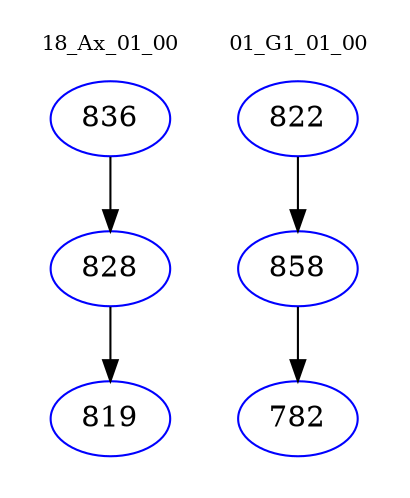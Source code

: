 digraph{
subgraph cluster_0 {
color = white
label = "18_Ax_01_00";
fontsize=10;
T0_836 [label="836", color="blue"]
T0_836 -> T0_828 [color="black"]
T0_828 [label="828", color="blue"]
T0_828 -> T0_819 [color="black"]
T0_819 [label="819", color="blue"]
}
subgraph cluster_1 {
color = white
label = "01_G1_01_00";
fontsize=10;
T1_822 [label="822", color="blue"]
T1_822 -> T1_858 [color="black"]
T1_858 [label="858", color="blue"]
T1_858 -> T1_782 [color="black"]
T1_782 [label="782", color="blue"]
}
}
